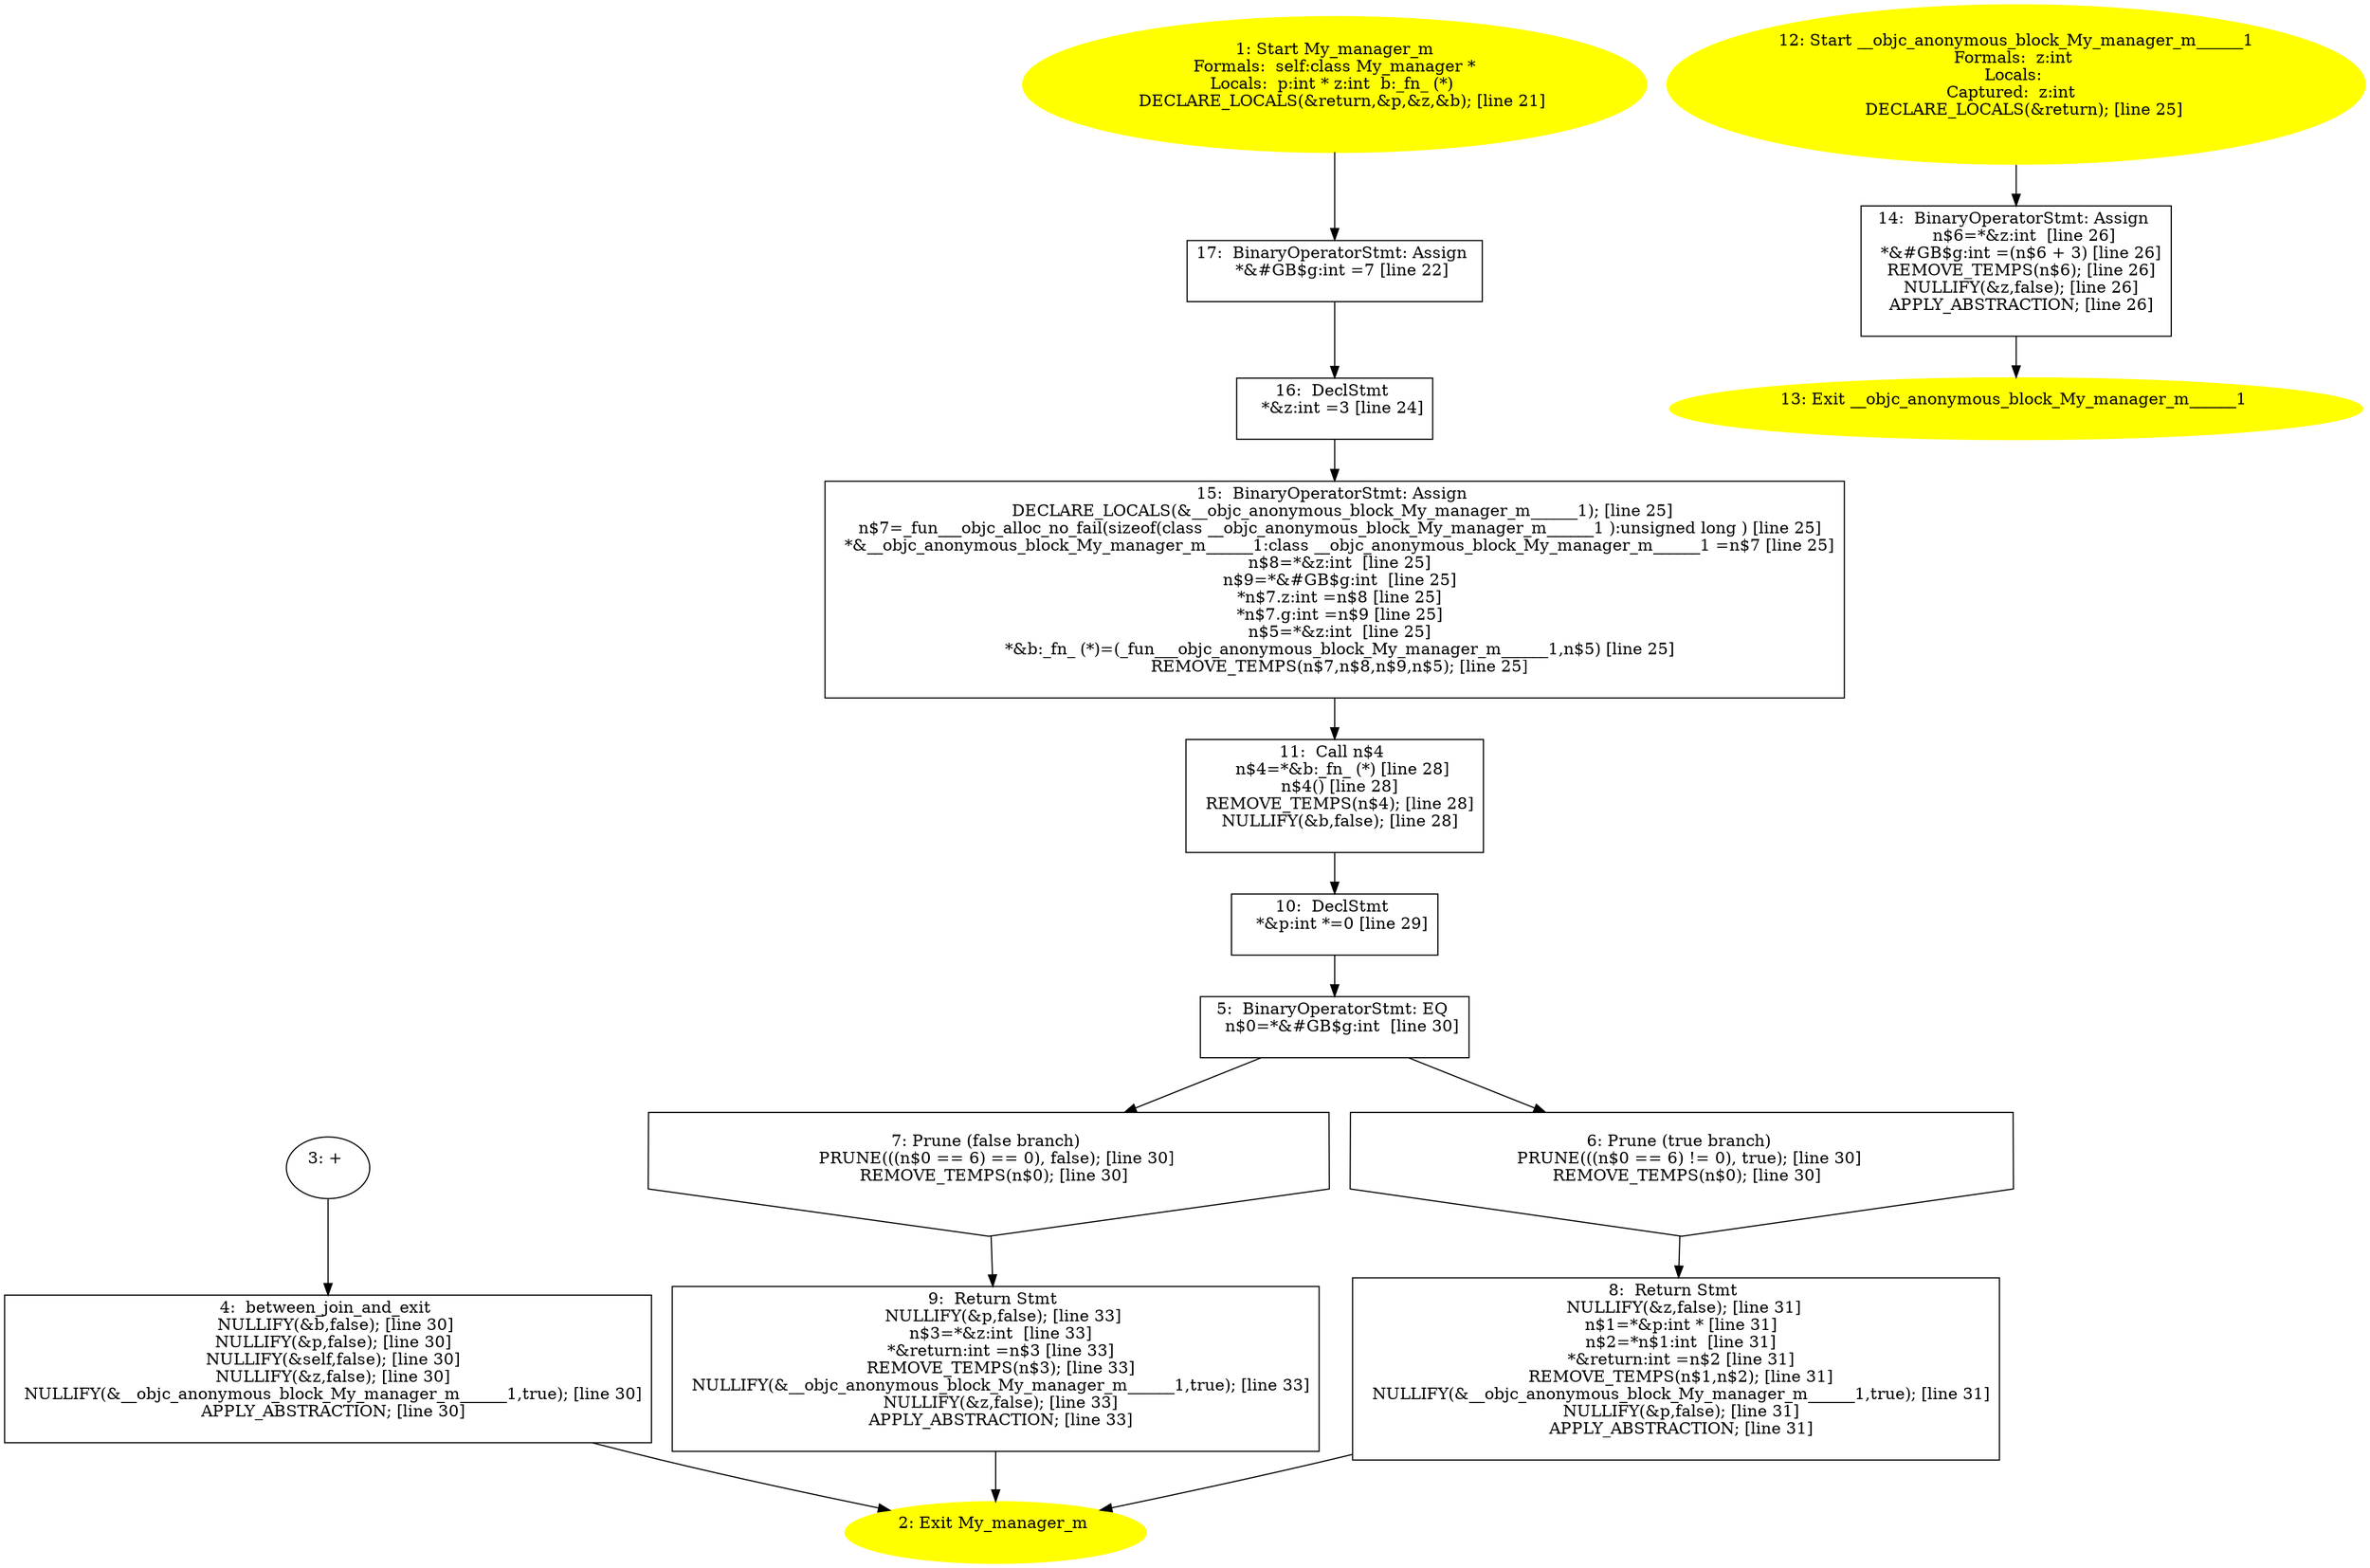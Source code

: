 digraph iCFG {
17 [label="17:  BinaryOperatorStmt: Assign \n   *&#GB$g:int =7 [line 22]\n " shape="box"]
	

	 17 -> 16 ;
16 [label="16:  DeclStmt \n   *&z:int =3 [line 24]\n " shape="box"]
	

	 16 -> 15 ;
15 [label="15:  BinaryOperatorStmt: Assign \n   DECLARE_LOCALS(&__objc_anonymous_block_My_manager_m______1); [line 25]\n  n$7=_fun___objc_alloc_no_fail(sizeof(class __objc_anonymous_block_My_manager_m______1 ):unsigned long ) [line 25]\n  *&__objc_anonymous_block_My_manager_m______1:class __objc_anonymous_block_My_manager_m______1 =n$7 [line 25]\n  n$8=*&z:int  [line 25]\n  n$9=*&#GB$g:int  [line 25]\n  *n$7.z:int =n$8 [line 25]\n  *n$7.g:int =n$9 [line 25]\n  n$5=*&z:int  [line 25]\n  *&b:_fn_ (*)=(_fun___objc_anonymous_block_My_manager_m______1,n$5) [line 25]\n  REMOVE_TEMPS(n$7,n$8,n$9,n$5); [line 25]\n " shape="box"]
	

	 15 -> 11 ;
14 [label="14:  BinaryOperatorStmt: Assign \n   n$6=*&z:int  [line 26]\n  *&#GB$g:int =(n$6 + 3) [line 26]\n  REMOVE_TEMPS(n$6); [line 26]\n  NULLIFY(&z,false); [line 26]\n  APPLY_ABSTRACTION; [line 26]\n " shape="box"]
	

	 14 -> 13 ;
13 [label="13: Exit __objc_anonymous_block_My_manager_m______1 \n  " color=yellow style=filled]
	

12 [label="12: Start __objc_anonymous_block_My_manager_m______1\nFormals:  z:int \nLocals: \nCaptured:  z:int  \n   DECLARE_LOCALS(&return); [line 25]\n " color=yellow style=filled]
	

	 12 -> 14 ;
11 [label="11:  Call n$4 \n   n$4=*&b:_fn_ (*) [line 28]\n  n$4() [line 28]\n  REMOVE_TEMPS(n$4); [line 28]\n  NULLIFY(&b,false); [line 28]\n " shape="box"]
	

	 11 -> 10 ;
10 [label="10:  DeclStmt \n   *&p:int *=0 [line 29]\n " shape="box"]
	

	 10 -> 5 ;
9 [label="9:  Return Stmt \n   NULLIFY(&p,false); [line 33]\n  n$3=*&z:int  [line 33]\n  *&return:int =n$3 [line 33]\n  REMOVE_TEMPS(n$3); [line 33]\n  NULLIFY(&__objc_anonymous_block_My_manager_m______1,true); [line 33]\n  NULLIFY(&z,false); [line 33]\n  APPLY_ABSTRACTION; [line 33]\n " shape="box"]
	

	 9 -> 2 ;
8 [label="8:  Return Stmt \n   NULLIFY(&z,false); [line 31]\n  n$1=*&p:int * [line 31]\n  n$2=*n$1:int  [line 31]\n  *&return:int =n$2 [line 31]\n  REMOVE_TEMPS(n$1,n$2); [line 31]\n  NULLIFY(&__objc_anonymous_block_My_manager_m______1,true); [line 31]\n  NULLIFY(&p,false); [line 31]\n  APPLY_ABSTRACTION; [line 31]\n " shape="box"]
	

	 8 -> 2 ;
7 [label="7: Prune (false branch) \n   PRUNE(((n$0 == 6) == 0), false); [line 30]\n  REMOVE_TEMPS(n$0); [line 30]\n " shape="invhouse"]
	

	 7 -> 9 ;
6 [label="6: Prune (true branch) \n   PRUNE(((n$0 == 6) != 0), true); [line 30]\n  REMOVE_TEMPS(n$0); [line 30]\n " shape="invhouse"]
	

	 6 -> 8 ;
5 [label="5:  BinaryOperatorStmt: EQ \n   n$0=*&#GB$g:int  [line 30]\n " shape="box"]
	

	 5 -> 6 ;
	 5 -> 7 ;
4 [label="4:  between_join_and_exit \n   NULLIFY(&b,false); [line 30]\n  NULLIFY(&p,false); [line 30]\n  NULLIFY(&self,false); [line 30]\n  NULLIFY(&z,false); [line 30]\n  NULLIFY(&__objc_anonymous_block_My_manager_m______1,true); [line 30]\n  APPLY_ABSTRACTION; [line 30]\n " shape="box"]
	

	 4 -> 2 ;
3 [label="3: + \n  " ]
	

	 3 -> 4 ;
2 [label="2: Exit My_manager_m \n  " color=yellow style=filled]
	

1 [label="1: Start My_manager_m\nFormals:  self:class My_manager *\nLocals:  p:int * z:int  b:_fn_ (*) \n   DECLARE_LOCALS(&return,&p,&z,&b); [line 21]\n " color=yellow style=filled]
	

	 1 -> 17 ;
}
